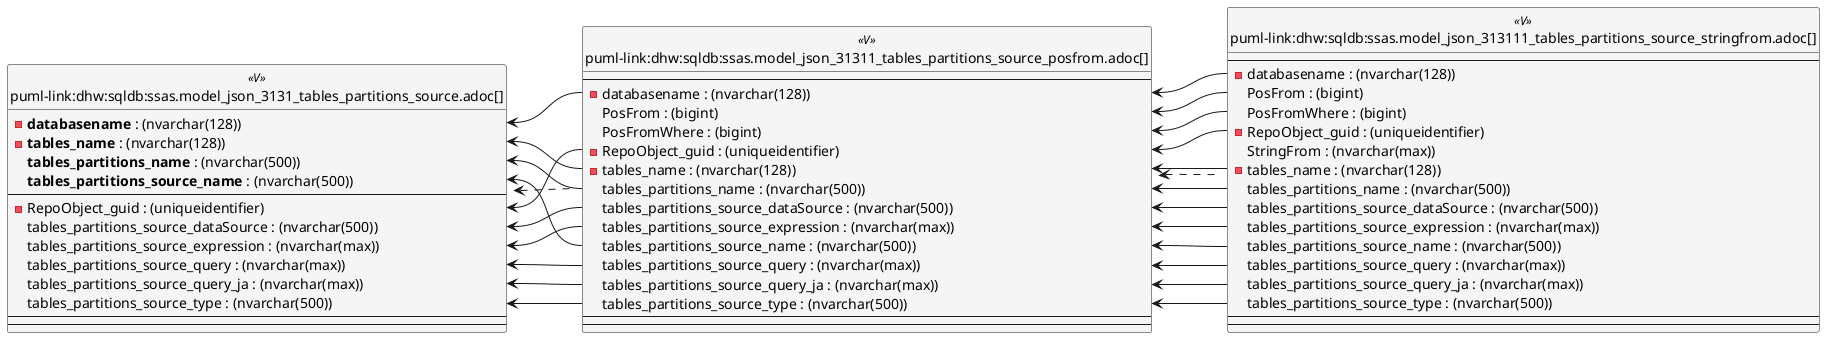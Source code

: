@startuml
left to right direction
'top to bottom direction
hide circle
'avoide "." issues:
set namespaceSeparator none


skinparam class {
  BackgroundColor White
  BackgroundColor<<FN>> Yellow
  BackgroundColor<<FS>> Yellow
  BackgroundColor<<FT>> LightGray
  BackgroundColor<<IF>> Yellow
  BackgroundColor<<IS>> Yellow
  BackgroundColor<<P>> Aqua
  BackgroundColor<<PC>> Aqua
  BackgroundColor<<SN>> Yellow
  BackgroundColor<<SO>> SlateBlue
  BackgroundColor<<TF>> LightGray
  BackgroundColor<<TR>> Tomato
  BackgroundColor<<U>> White
  BackgroundColor<<V>> WhiteSmoke
  BackgroundColor<<X>> Aqua
  BackgroundColor<<external>> AliceBlue
}


entity "puml-link:dhw:sqldb:ssas.model_json_3131_tables_partitions_source.adoc[]" as ssas.model_json_3131_tables_partitions_source << V >> {
  - **databasename** : (nvarchar(128))
  - **tables_name** : (nvarchar(128))
  **tables_partitions_name** : (nvarchar(500))
  **tables_partitions_source_name** : (nvarchar(500))
  --
  - RepoObject_guid : (uniqueidentifier)
  tables_partitions_source_dataSource : (nvarchar(500))
  tables_partitions_source_expression : (nvarchar(max))
  tables_partitions_source_query : (nvarchar(max))
  tables_partitions_source_query_ja : (nvarchar(max))
  tables_partitions_source_type : (nvarchar(500))
  --
  --
}

entity "puml-link:dhw:sqldb:ssas.model_json_31311_tables_partitions_source_posfrom.adoc[]" as ssas.model_json_31311_tables_partitions_source_PosFrom << V >> {
  --
  - databasename : (nvarchar(128))
  PosFrom : (bigint)
  PosFromWhere : (bigint)
  - RepoObject_guid : (uniqueidentifier)
  - tables_name : (nvarchar(128))
  tables_partitions_name : (nvarchar(500))
  tables_partitions_source_dataSource : (nvarchar(500))
  tables_partitions_source_expression : (nvarchar(max))
  tables_partitions_source_name : (nvarchar(500))
  tables_partitions_source_query : (nvarchar(max))
  tables_partitions_source_query_ja : (nvarchar(max))
  tables_partitions_source_type : (nvarchar(500))
  --
  --
}

entity "puml-link:dhw:sqldb:ssas.model_json_313111_tables_partitions_source_stringfrom.adoc[]" as ssas.model_json_313111_tables_partitions_source_StringFrom << V >> {
  --
  - databasename : (nvarchar(128))
  PosFrom : (bigint)
  PosFromWhere : (bigint)
  - RepoObject_guid : (uniqueidentifier)
  StringFrom : (nvarchar(max))
  - tables_name : (nvarchar(128))
  tables_partitions_name : (nvarchar(500))
  tables_partitions_source_dataSource : (nvarchar(500))
  tables_partitions_source_expression : (nvarchar(max))
  tables_partitions_source_name : (nvarchar(500))
  tables_partitions_source_query : (nvarchar(max))
  tables_partitions_source_query_ja : (nvarchar(max))
  tables_partitions_source_type : (nvarchar(500))
  --
  --
}

ssas.model_json_3131_tables_partitions_source <.. ssas.model_json_31311_tables_partitions_source_PosFrom
ssas.model_json_31311_tables_partitions_source_PosFrom <.. ssas.model_json_313111_tables_partitions_source_StringFrom
"ssas.model_json_3131_tables_partitions_source::databasename" <-- "ssas.model_json_31311_tables_partitions_source_PosFrom::databasename"
"ssas.model_json_3131_tables_partitions_source::RepoObject_guid" <-- "ssas.model_json_31311_tables_partitions_source_PosFrom::RepoObject_guid"
"ssas.model_json_3131_tables_partitions_source::tables_name" <-- "ssas.model_json_31311_tables_partitions_source_PosFrom::tables_name"
"ssas.model_json_3131_tables_partitions_source::tables_partitions_name" <-- "ssas.model_json_31311_tables_partitions_source_PosFrom::tables_partitions_name"
"ssas.model_json_3131_tables_partitions_source::tables_partitions_source_dataSource" <-- "ssas.model_json_31311_tables_partitions_source_PosFrom::tables_partitions_source_dataSource"
"ssas.model_json_3131_tables_partitions_source::tables_partitions_source_expression" <-- "ssas.model_json_31311_tables_partitions_source_PosFrom::tables_partitions_source_expression"
"ssas.model_json_3131_tables_partitions_source::tables_partitions_source_name" <-- "ssas.model_json_31311_tables_partitions_source_PosFrom::tables_partitions_source_name"
"ssas.model_json_3131_tables_partitions_source::tables_partitions_source_query" <-- "ssas.model_json_31311_tables_partitions_source_PosFrom::tables_partitions_source_query"
"ssas.model_json_3131_tables_partitions_source::tables_partitions_source_query_ja" <-- "ssas.model_json_31311_tables_partitions_source_PosFrom::tables_partitions_source_query_ja"
"ssas.model_json_3131_tables_partitions_source::tables_partitions_source_type" <-- "ssas.model_json_31311_tables_partitions_source_PosFrom::tables_partitions_source_type"
"ssas.model_json_31311_tables_partitions_source_PosFrom::databasename" <-- "ssas.model_json_313111_tables_partitions_source_StringFrom::databasename"
"ssas.model_json_31311_tables_partitions_source_PosFrom::PosFrom" <-- "ssas.model_json_313111_tables_partitions_source_StringFrom::PosFrom"
"ssas.model_json_31311_tables_partitions_source_PosFrom::PosFromWhere" <-- "ssas.model_json_313111_tables_partitions_source_StringFrom::PosFromWhere"
"ssas.model_json_31311_tables_partitions_source_PosFrom::RepoObject_guid" <-- "ssas.model_json_313111_tables_partitions_source_StringFrom::RepoObject_guid"
"ssas.model_json_31311_tables_partitions_source_PosFrom::tables_name" <-- "ssas.model_json_313111_tables_partitions_source_StringFrom::tables_name"
"ssas.model_json_31311_tables_partitions_source_PosFrom::tables_partitions_name" <-- "ssas.model_json_313111_tables_partitions_source_StringFrom::tables_partitions_name"
"ssas.model_json_31311_tables_partitions_source_PosFrom::tables_partitions_source_dataSource" <-- "ssas.model_json_313111_tables_partitions_source_StringFrom::tables_partitions_source_dataSource"
"ssas.model_json_31311_tables_partitions_source_PosFrom::tables_partitions_source_expression" <-- "ssas.model_json_313111_tables_partitions_source_StringFrom::tables_partitions_source_expression"
"ssas.model_json_31311_tables_partitions_source_PosFrom::tables_partitions_source_name" <-- "ssas.model_json_313111_tables_partitions_source_StringFrom::tables_partitions_source_name"
"ssas.model_json_31311_tables_partitions_source_PosFrom::tables_partitions_source_query" <-- "ssas.model_json_313111_tables_partitions_source_StringFrom::tables_partitions_source_query"
"ssas.model_json_31311_tables_partitions_source_PosFrom::tables_partitions_source_query_ja" <-- "ssas.model_json_313111_tables_partitions_source_StringFrom::tables_partitions_source_query_ja"
"ssas.model_json_31311_tables_partitions_source_PosFrom::tables_partitions_source_type" <-- "ssas.model_json_313111_tables_partitions_source_StringFrom::tables_partitions_source_type"
@enduml

